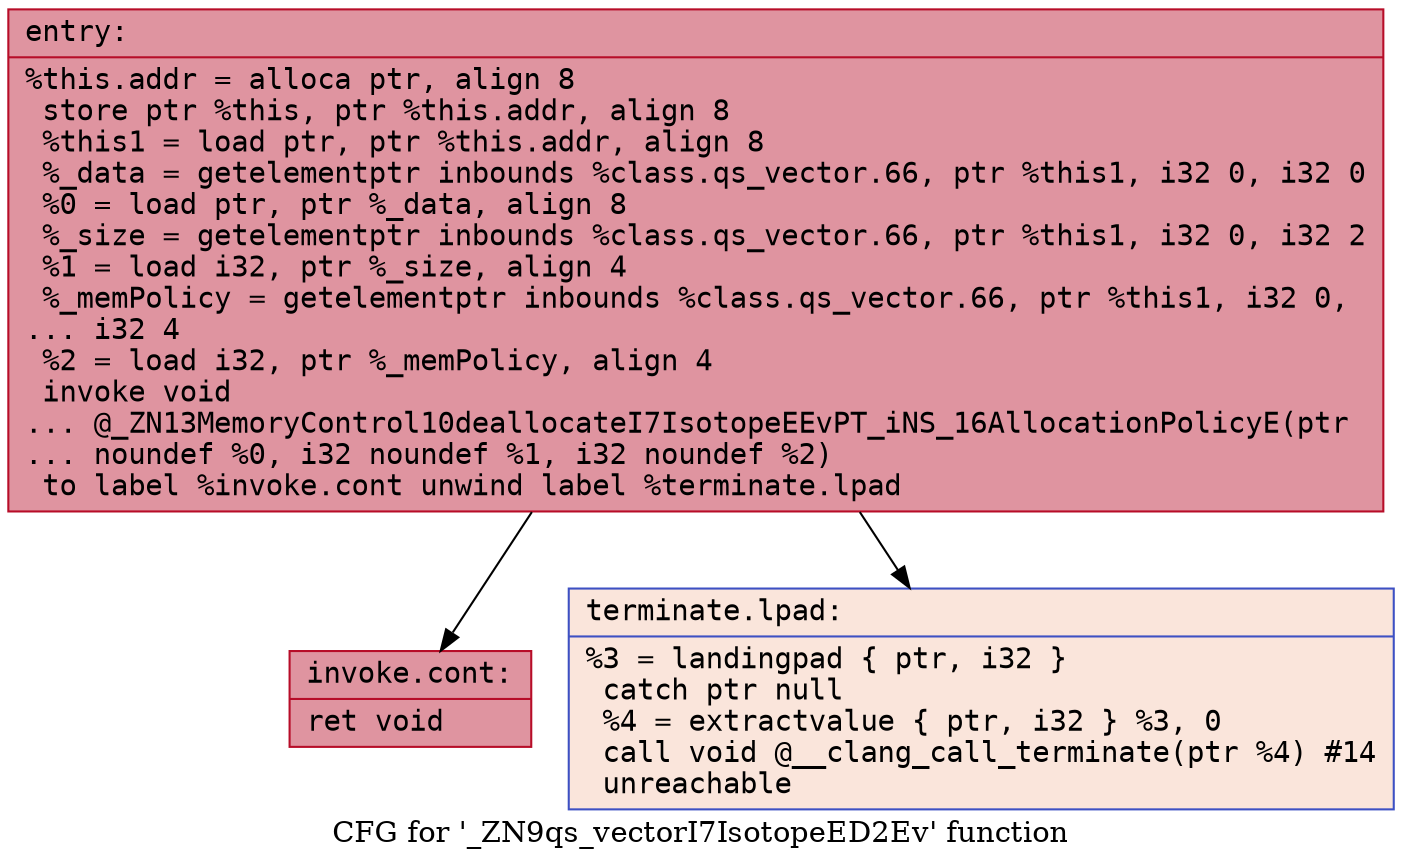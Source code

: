digraph "CFG for '_ZN9qs_vectorI7IsotopeED2Ev' function" {
	label="CFG for '_ZN9qs_vectorI7IsotopeED2Ev' function";

	Node0x564271a72390 [shape=record,color="#b70d28ff", style=filled, fillcolor="#b70d2870" fontname="Courier",label="{entry:\l|  %this.addr = alloca ptr, align 8\l  store ptr %this, ptr %this.addr, align 8\l  %this1 = load ptr, ptr %this.addr, align 8\l  %_data = getelementptr inbounds %class.qs_vector.66, ptr %this1, i32 0, i32 0\l  %0 = load ptr, ptr %_data, align 8\l  %_size = getelementptr inbounds %class.qs_vector.66, ptr %this1, i32 0, i32 2\l  %1 = load i32, ptr %_size, align 4\l  %_memPolicy = getelementptr inbounds %class.qs_vector.66, ptr %this1, i32 0,\l... i32 4\l  %2 = load i32, ptr %_memPolicy, align 4\l  invoke void\l... @_ZN13MemoryControl10deallocateI7IsotopeEEvPT_iNS_16AllocationPolicyE(ptr\l... noundef %0, i32 noundef %1, i32 noundef %2)\l          to label %invoke.cont unwind label %terminate.lpad\l}"];
	Node0x564271a72390 -> Node0x564271a72950[tooltip="entry -> invoke.cont\nProbability 100.00%" ];
	Node0x564271a72390 -> Node0x564271a729d0[tooltip="entry -> terminate.lpad\nProbability 0.00%" ];
	Node0x564271a72950 [shape=record,color="#b70d28ff", style=filled, fillcolor="#b70d2870" fontname="Courier",label="{invoke.cont:\l|  ret void\l}"];
	Node0x564271a729d0 [shape=record,color="#3d50c3ff", style=filled, fillcolor="#f4c5ad70" fontname="Courier",label="{terminate.lpad:\l|  %3 = landingpad \{ ptr, i32 \}\l          catch ptr null\l  %4 = extractvalue \{ ptr, i32 \} %3, 0\l  call void @__clang_call_terminate(ptr %4) #14\l  unreachable\l}"];
}
